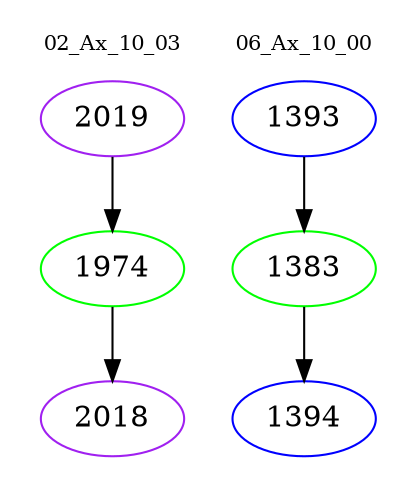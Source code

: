 digraph{
subgraph cluster_0 {
color = white
label = "02_Ax_10_03";
fontsize=10;
T0_2019 [label="2019", color="purple"]
T0_2019 -> T0_1974 [color="black"]
T0_1974 [label="1974", color="green"]
T0_1974 -> T0_2018 [color="black"]
T0_2018 [label="2018", color="purple"]
}
subgraph cluster_1 {
color = white
label = "06_Ax_10_00";
fontsize=10;
T1_1393 [label="1393", color="blue"]
T1_1393 -> T1_1383 [color="black"]
T1_1383 [label="1383", color="green"]
T1_1383 -> T1_1394 [color="black"]
T1_1394 [label="1394", color="blue"]
}
}
